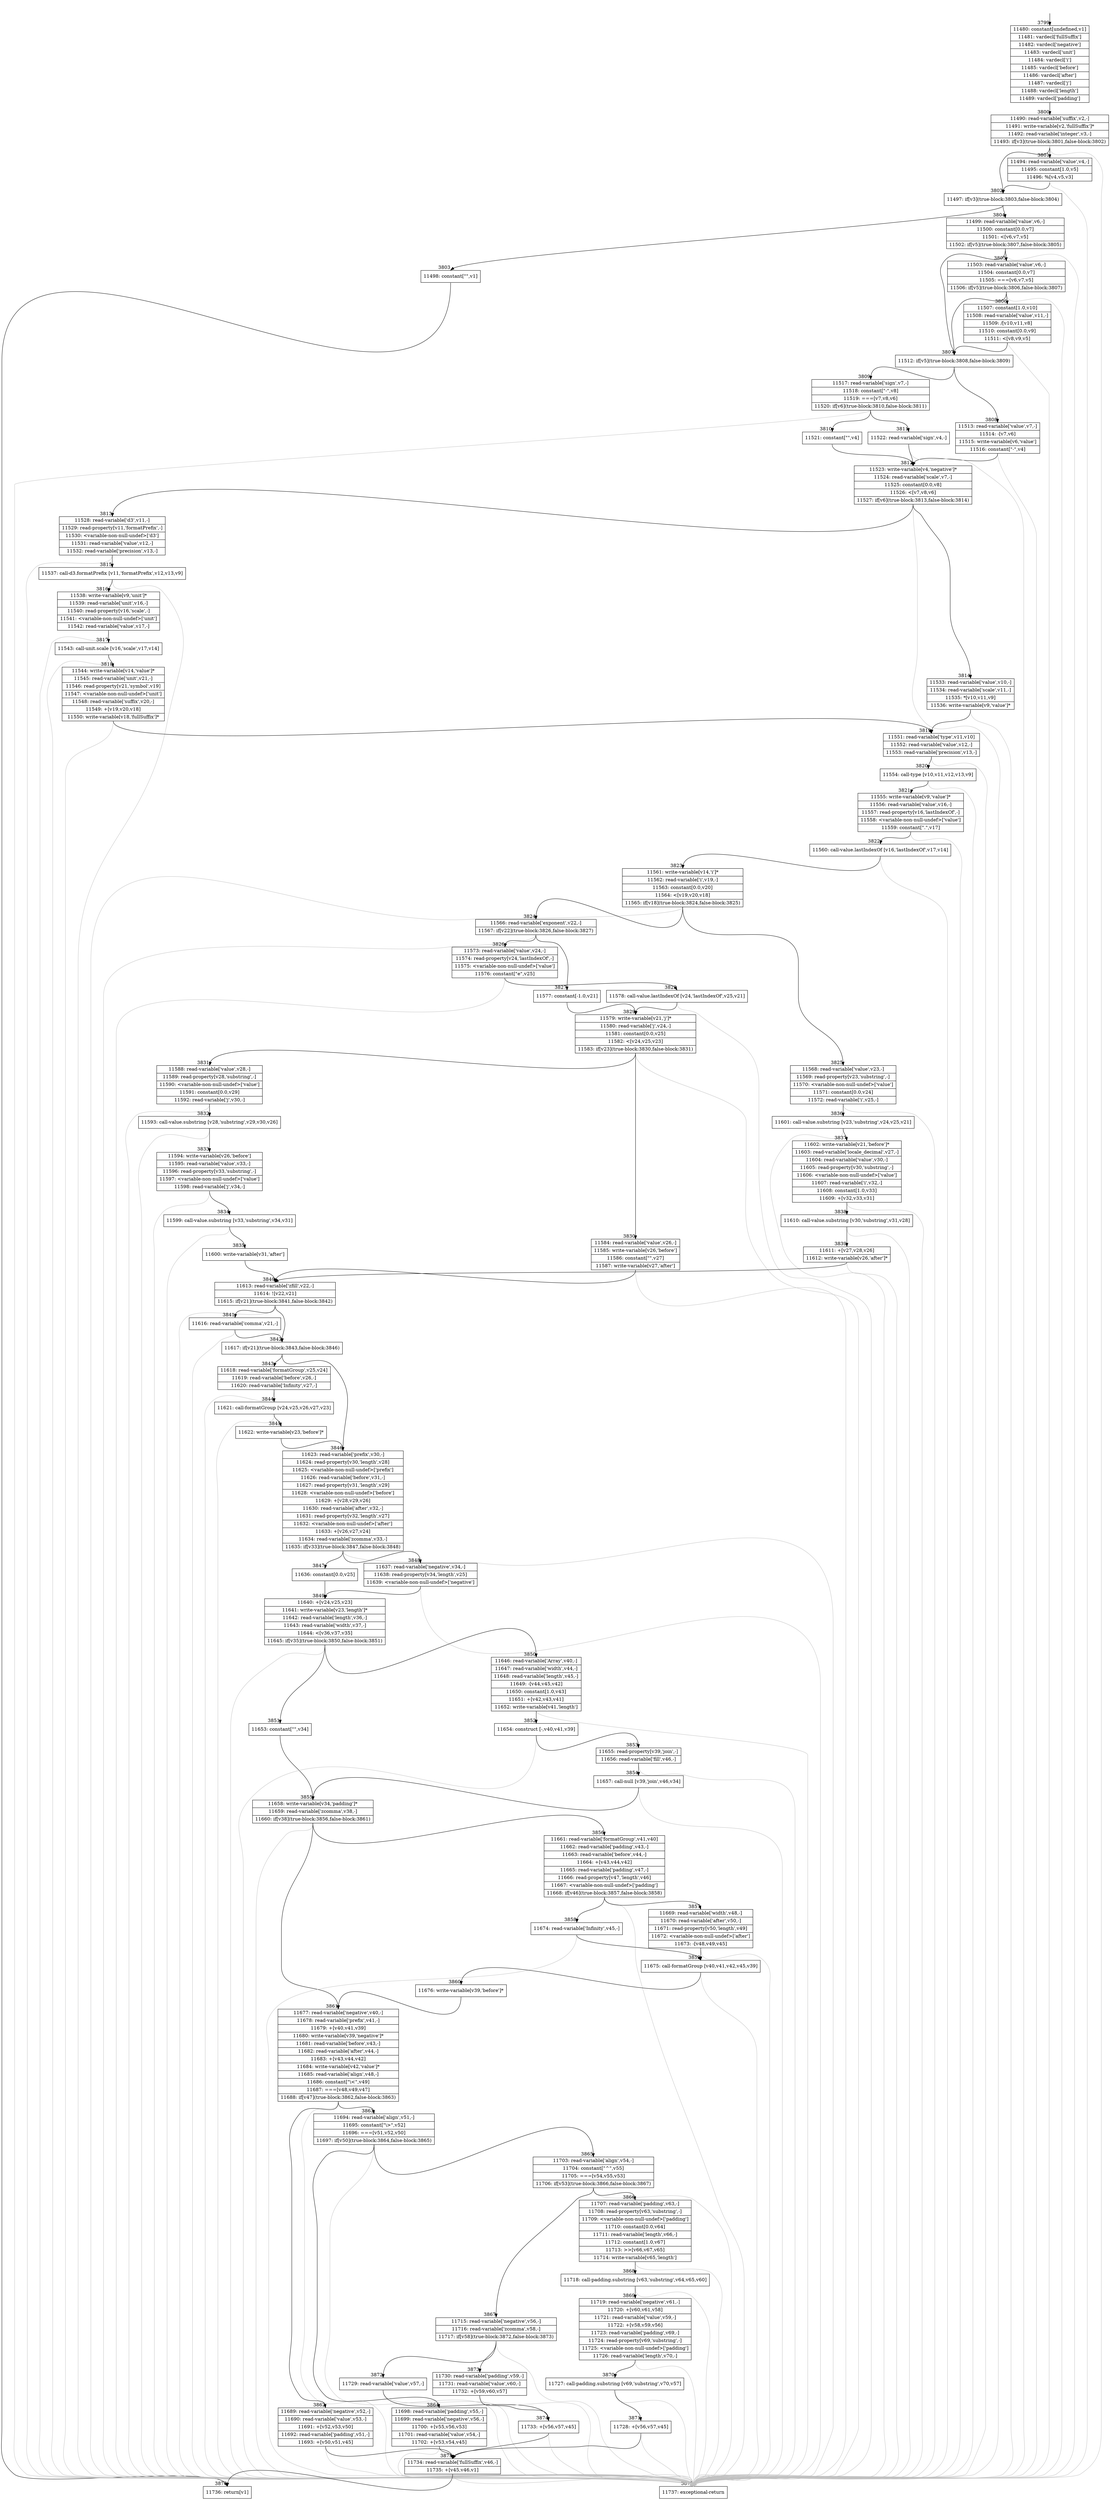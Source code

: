 digraph {
rankdir="TD"
BB_entry350[shape=none,label=""];
BB_entry350 -> BB3799 [tailport=s, headport=n, headlabel="    3799"]
BB3799 [shape=record label="{11480: constant[undefined,v1]|11481: vardecl['fullSuffix']|11482: vardecl['negative']|11483: vardecl['unit']|11484: vardecl['i']|11485: vardecl['before']|11486: vardecl['after']|11487: vardecl['j']|11488: vardecl['length']|11489: vardecl['padding']}" ] 
BB3799 -> BB3800 [tailport=s, headport=n, headlabel="      3800"]
BB3800 [shape=record label="{11490: read-variable['suffix',v2,-]|11491: write-variable[v2,'fullSuffix']*|11492: read-variable['integer',v3,-]|11493: if[v3](true-block:3801,false-block:3802)}" ] 
BB3800 -> BB3802 [tailport=s, headport=n, headlabel="      3802"]
BB3800 -> BB3801 [tailport=s, headport=n, headlabel="      3801"]
BB3800 -> BB3877 [tailport=s, headport=n, color=gray, headlabel="      3877"]
BB3801 [shape=record label="{11494: read-variable['value',v4,-]|11495: constant[1.0,v5]|11496: %[v4,v5,v3]}" ] 
BB3801 -> BB3802 [tailport=s, headport=n]
BB3801 -> BB3877 [tailport=s, headport=n, color=gray]
BB3802 [shape=record label="{11497: if[v3](true-block:3803,false-block:3804)}" ] 
BB3802 -> BB3803 [tailport=s, headport=n, headlabel="      3803"]
BB3802 -> BB3804 [tailport=s, headport=n, headlabel="      3804"]
BB3803 [shape=record label="{11498: constant[\"\",v1]}" ] 
BB3803 -> BB3876 [tailport=s, headport=n, headlabel="      3876"]
BB3804 [shape=record label="{11499: read-variable['value',v6,-]|11500: constant[0.0,v7]|11501: \<[v6,v7,v5]|11502: if[v5](true-block:3807,false-block:3805)}" ] 
BB3804 -> BB3807 [tailport=s, headport=n, headlabel="      3807"]
BB3804 -> BB3805 [tailport=s, headport=n, headlabel="      3805"]
BB3804 -> BB3877 [tailport=s, headport=n, color=gray]
BB3805 [shape=record label="{11503: read-variable['value',v6,-]|11504: constant[0.0,v7]|11505: ===[v6,v7,v5]|11506: if[v5](true-block:3806,false-block:3807)}" ] 
BB3805 -> BB3807 [tailport=s, headport=n]
BB3805 -> BB3806 [tailport=s, headport=n, headlabel="      3806"]
BB3805 -> BB3877 [tailport=s, headport=n, color=gray]
BB3806 [shape=record label="{11507: constant[1.0,v10]|11508: read-variable['value',v11,-]|11509: /[v10,v11,v8]|11510: constant[0.0,v9]|11511: \<[v8,v9,v5]}" ] 
BB3806 -> BB3807 [tailport=s, headport=n]
BB3806 -> BB3877 [tailport=s, headport=n, color=gray]
BB3807 [shape=record label="{11512: if[v5](true-block:3808,false-block:3809)}" ] 
BB3807 -> BB3808 [tailport=s, headport=n, headlabel="      3808"]
BB3807 -> BB3809 [tailport=s, headport=n, headlabel="      3809"]
BB3808 [shape=record label="{11513: read-variable['value',v7,-]|11514: -[v7,v6]|11515: write-variable[v6,'value']|11516: constant[\"-\",v4]}" ] 
BB3808 -> BB3812 [tailport=s, headport=n, headlabel="      3812"]
BB3808 -> BB3877 [tailport=s, headport=n, color=gray]
BB3809 [shape=record label="{11517: read-variable['sign',v7,-]|11518: constant[\"-\",v8]|11519: ===[v7,v8,v6]|11520: if[v6](true-block:3810,false-block:3811)}" ] 
BB3809 -> BB3810 [tailport=s, headport=n, headlabel="      3810"]
BB3809 -> BB3811 [tailport=s, headport=n, headlabel="      3811"]
BB3809 -> BB3877 [tailport=s, headport=n, color=gray]
BB3810 [shape=record label="{11521: constant[\"\",v4]}" ] 
BB3810 -> BB3812 [tailport=s, headport=n]
BB3811 [shape=record label="{11522: read-variable['sign',v4,-]}" ] 
BB3811 -> BB3812 [tailport=s, headport=n]
BB3811 -> BB3877 [tailport=s, headport=n, color=gray]
BB3812 [shape=record label="{11523: write-variable[v4,'negative']*|11524: read-variable['scale',v7,-]|11525: constant[0.0,v8]|11526: \<[v7,v8,v6]|11527: if[v6](true-block:3813,false-block:3814)}" ] 
BB3812 -> BB3813 [tailport=s, headport=n, headlabel="      3813"]
BB3812 -> BB3814 [tailport=s, headport=n, headlabel="      3814"]
BB3812 -> BB3877 [tailport=s, headport=n, color=gray]
BB3813 [shape=record label="{11528: read-variable['d3',v11,-]|11529: read-property[v11,'formatPrefix',-]|11530: \<variable-non-null-undef\>['d3']|11531: read-variable['value',v12,-]|11532: read-variable['precision',v13,-]}" ] 
BB3813 -> BB3815 [tailport=s, headport=n, headlabel="      3815"]
BB3813 -> BB3877 [tailport=s, headport=n, color=gray]
BB3814 [shape=record label="{11533: read-variable['value',v10,-]|11534: read-variable['scale',v11,-]|11535: *[v10,v11,v9]|11536: write-variable[v9,'value']*}" ] 
BB3814 -> BB3819 [tailport=s, headport=n, headlabel="      3819"]
BB3814 -> BB3877 [tailport=s, headport=n, color=gray]
BB3815 [shape=record label="{11537: call-d3.formatPrefix [v11,'formatPrefix',v12,v13,v9]}" ] 
BB3815 -> BB3816 [tailport=s, headport=n, headlabel="      3816"]
BB3815 -> BB3877 [tailport=s, headport=n, color=gray]
BB3816 [shape=record label="{11538: write-variable[v9,'unit']*|11539: read-variable['unit',v16,-]|11540: read-property[v16,'scale',-]|11541: \<variable-non-null-undef\>['unit']|11542: read-variable['value',v17,-]}" ] 
BB3816 -> BB3817 [tailport=s, headport=n, headlabel="      3817"]
BB3816 -> BB3877 [tailport=s, headport=n, color=gray]
BB3817 [shape=record label="{11543: call-unit.scale [v16,'scale',v17,v14]}" ] 
BB3817 -> BB3818 [tailport=s, headport=n, headlabel="      3818"]
BB3817 -> BB3877 [tailport=s, headport=n, color=gray]
BB3818 [shape=record label="{11544: write-variable[v14,'value']*|11545: read-variable['unit',v21,-]|11546: read-property[v21,'symbol',v19]|11547: \<variable-non-null-undef\>['unit']|11548: read-variable['suffix',v20,-]|11549: +[v19,v20,v18]|11550: write-variable[v18,'fullSuffix']*}" ] 
BB3818 -> BB3819 [tailport=s, headport=n]
BB3818 -> BB3877 [tailport=s, headport=n, color=gray]
BB3819 [shape=record label="{11551: read-variable['type',v11,v10]|11552: read-variable['value',v12,-]|11553: read-variable['precision',v13,-]}" ] 
BB3819 -> BB3820 [tailport=s, headport=n, headlabel="      3820"]
BB3819 -> BB3877 [tailport=s, headport=n, color=gray]
BB3820 [shape=record label="{11554: call-type [v10,v11,v12,v13,v9]}" ] 
BB3820 -> BB3821 [tailport=s, headport=n, headlabel="      3821"]
BB3820 -> BB3877 [tailport=s, headport=n, color=gray]
BB3821 [shape=record label="{11555: write-variable[v9,'value']*|11556: read-variable['value',v16,-]|11557: read-property[v16,'lastIndexOf',-]|11558: \<variable-non-null-undef\>['value']|11559: constant[\".\",v17]}" ] 
BB3821 -> BB3822 [tailport=s, headport=n, headlabel="      3822"]
BB3821 -> BB3877 [tailport=s, headport=n, color=gray]
BB3822 [shape=record label="{11560: call-value.lastIndexOf [v16,'lastIndexOf',v17,v14]}" ] 
BB3822 -> BB3823 [tailport=s, headport=n, headlabel="      3823"]
BB3822 -> BB3877 [tailport=s, headport=n, color=gray]
BB3823 [shape=record label="{11561: write-variable[v14,'i']*|11562: read-variable['i',v19,-]|11563: constant[0.0,v20]|11564: \<[v19,v20,v18]|11565: if[v18](true-block:3824,false-block:3825)}" ] 
BB3823 -> BB3824 [tailport=s, headport=n, headlabel="      3824"]
BB3823 -> BB3825 [tailport=s, headport=n, headlabel="      3825"]
BB3823 -> BB3877 [tailport=s, headport=n, color=gray]
BB3824 [shape=record label="{11566: read-variable['exponent',v22,-]|11567: if[v22](true-block:3826,false-block:3827)}" ] 
BB3824 -> BB3826 [tailport=s, headport=n, headlabel="      3826"]
BB3824 -> BB3827 [tailport=s, headport=n, headlabel="      3827"]
BB3824 -> BB3877 [tailport=s, headport=n, color=gray]
BB3825 [shape=record label="{11568: read-variable['value',v23,-]|11569: read-property[v23,'substring',-]|11570: \<variable-non-null-undef\>['value']|11571: constant[0.0,v24]|11572: read-variable['i',v25,-]}" ] 
BB3825 -> BB3836 [tailport=s, headport=n, headlabel="      3836"]
BB3825 -> BB3877 [tailport=s, headport=n, color=gray]
BB3826 [shape=record label="{11573: read-variable['value',v24,-]|11574: read-property[v24,'lastIndexOf',-]|11575: \<variable-non-null-undef\>['value']|11576: constant[\"e\",v25]}" ] 
BB3826 -> BB3828 [tailport=s, headport=n, headlabel="      3828"]
BB3826 -> BB3877 [tailport=s, headport=n, color=gray]
BB3827 [shape=record label="{11577: constant[-1.0,v21]}" ] 
BB3827 -> BB3829 [tailport=s, headport=n, headlabel="      3829"]
BB3828 [shape=record label="{11578: call-value.lastIndexOf [v24,'lastIndexOf',v25,v21]}" ] 
BB3828 -> BB3829 [tailport=s, headport=n]
BB3828 -> BB3877 [tailport=s, headport=n, color=gray]
BB3829 [shape=record label="{11579: write-variable[v21,'j']*|11580: read-variable['j',v24,-]|11581: constant[0.0,v25]|11582: \<[v24,v25,v23]|11583: if[v23](true-block:3830,false-block:3831)}" ] 
BB3829 -> BB3830 [tailport=s, headport=n, headlabel="      3830"]
BB3829 -> BB3831 [tailport=s, headport=n, headlabel="      3831"]
BB3829 -> BB3877 [tailport=s, headport=n, color=gray]
BB3830 [shape=record label="{11584: read-variable['value',v26,-]|11585: write-variable[v26,'before']|11586: constant[\"\",v27]|11587: write-variable[v27,'after']}" ] 
BB3830 -> BB3840 [tailport=s, headport=n, headlabel="      3840"]
BB3830 -> BB3877 [tailport=s, headport=n, color=gray]
BB3831 [shape=record label="{11588: read-variable['value',v28,-]|11589: read-property[v28,'substring',-]|11590: \<variable-non-null-undef\>['value']|11591: constant[0.0,v29]|11592: read-variable['j',v30,-]}" ] 
BB3831 -> BB3832 [tailport=s, headport=n, headlabel="      3832"]
BB3831 -> BB3877 [tailport=s, headport=n, color=gray]
BB3832 [shape=record label="{11593: call-value.substring [v28,'substring',v29,v30,v26]}" ] 
BB3832 -> BB3833 [tailport=s, headport=n, headlabel="      3833"]
BB3832 -> BB3877 [tailport=s, headport=n, color=gray]
BB3833 [shape=record label="{11594: write-variable[v26,'before']|11595: read-variable['value',v33,-]|11596: read-property[v33,'substring',-]|11597: \<variable-non-null-undef\>['value']|11598: read-variable['j',v34,-]}" ] 
BB3833 -> BB3834 [tailport=s, headport=n, headlabel="      3834"]
BB3833 -> BB3877 [tailport=s, headport=n, color=gray]
BB3834 [shape=record label="{11599: call-value.substring [v33,'substring',v34,v31]}" ] 
BB3834 -> BB3835 [tailport=s, headport=n, headlabel="      3835"]
BB3834 -> BB3877 [tailport=s, headport=n, color=gray]
BB3835 [shape=record label="{11600: write-variable[v31,'after']}" ] 
BB3835 -> BB3840 [tailport=s, headport=n]
BB3836 [shape=record label="{11601: call-value.substring [v23,'substring',v24,v25,v21]}" ] 
BB3836 -> BB3837 [tailport=s, headport=n, headlabel="      3837"]
BB3836 -> BB3877 [tailport=s, headport=n, color=gray]
BB3837 [shape=record label="{11602: write-variable[v21,'before']*|11603: read-variable['locale_decimal',v27,-]|11604: read-variable['value',v30,-]|11605: read-property[v30,'substring',-]|11606: \<variable-non-null-undef\>['value']|11607: read-variable['i',v32,-]|11608: constant[1.0,v33]|11609: +[v32,v33,v31]}" ] 
BB3837 -> BB3838 [tailport=s, headport=n, headlabel="      3838"]
BB3837 -> BB3877 [tailport=s, headport=n, color=gray]
BB3838 [shape=record label="{11610: call-value.substring [v30,'substring',v31,v28]}" ] 
BB3838 -> BB3839 [tailport=s, headport=n, headlabel="      3839"]
BB3838 -> BB3877 [tailport=s, headport=n, color=gray]
BB3839 [shape=record label="{11611: +[v27,v28,v26]|11612: write-variable[v26,'after']*}" ] 
BB3839 -> BB3840 [tailport=s, headport=n]
BB3839 -> BB3877 [tailport=s, headport=n, color=gray]
BB3840 [shape=record label="{11613: read-variable['zfill',v22,-]|11614: ![v22,v21]|11615: if[v21](true-block:3841,false-block:3842)}" ] 
BB3840 -> BB3842 [tailport=s, headport=n, headlabel="      3842"]
BB3840 -> BB3841 [tailport=s, headport=n, headlabel="      3841"]
BB3840 -> BB3877 [tailport=s, headport=n, color=gray]
BB3841 [shape=record label="{11616: read-variable['comma',v21,-]}" ] 
BB3841 -> BB3842 [tailport=s, headport=n]
BB3841 -> BB3877 [tailport=s, headport=n, color=gray]
BB3842 [shape=record label="{11617: if[v21](true-block:3843,false-block:3846)}" ] 
BB3842 -> BB3843 [tailport=s, headport=n, headlabel="      3843"]
BB3842 -> BB3846 [tailport=s, headport=n, headlabel="      3846"]
BB3843 [shape=record label="{11618: read-variable['formatGroup',v25,v24]|11619: read-variable['before',v26,-]|11620: read-variable['Infinity',v27,-]}" ] 
BB3843 -> BB3844 [tailport=s, headport=n, headlabel="      3844"]
BB3843 -> BB3877 [tailport=s, headport=n, color=gray]
BB3844 [shape=record label="{11621: call-formatGroup [v24,v25,v26,v27,v23]}" ] 
BB3844 -> BB3845 [tailport=s, headport=n, headlabel="      3845"]
BB3844 -> BB3877 [tailport=s, headport=n, color=gray]
BB3845 [shape=record label="{11622: write-variable[v23,'before']*}" ] 
BB3845 -> BB3846 [tailport=s, headport=n]
BB3846 [shape=record label="{11623: read-variable['prefix',v30,-]|11624: read-property[v30,'length',v28]|11625: \<variable-non-null-undef\>['prefix']|11626: read-variable['before',v31,-]|11627: read-property[v31,'length',v29]|11628: \<variable-non-null-undef\>['before']|11629: +[v28,v29,v26]|11630: read-variable['after',v32,-]|11631: read-property[v32,'length',v27]|11632: \<variable-non-null-undef\>['after']|11633: +[v26,v27,v24]|11634: read-variable['zcomma',v33,-]|11635: if[v33](true-block:3847,false-block:3848)}" ] 
BB3846 -> BB3847 [tailport=s, headport=n, headlabel="      3847"]
BB3846 -> BB3848 [tailport=s, headport=n, headlabel="      3848"]
BB3846 -> BB3877 [tailport=s, headport=n, color=gray]
BB3847 [shape=record label="{11636: constant[0.0,v25]}" ] 
BB3847 -> BB3849 [tailport=s, headport=n, headlabel="      3849"]
BB3848 [shape=record label="{11637: read-variable['negative',v34,-]|11638: read-property[v34,'length',v25]|11639: \<variable-non-null-undef\>['negative']}" ] 
BB3848 -> BB3849 [tailport=s, headport=n]
BB3848 -> BB3877 [tailport=s, headport=n, color=gray]
BB3849 [shape=record label="{11640: +[v24,v25,v23]|11641: write-variable[v23,'length']*|11642: read-variable['length',v36,-]|11643: read-variable['width',v37,-]|11644: \<[v36,v37,v35]|11645: if[v35](true-block:3850,false-block:3851)}" ] 
BB3849 -> BB3850 [tailport=s, headport=n, headlabel="      3850"]
BB3849 -> BB3851 [tailport=s, headport=n, headlabel="      3851"]
BB3849 -> BB3877 [tailport=s, headport=n, color=gray]
BB3850 [shape=record label="{11646: read-variable['Array',v40,-]|11647: read-variable['width',v44,-]|11648: read-variable['length',v45,-]|11649: -[v44,v45,v42]|11650: constant[1.0,v43]|11651: +[v42,v43,v41]|11652: write-variable[v41,'length']}" ] 
BB3850 -> BB3852 [tailport=s, headport=n, headlabel="      3852"]
BB3850 -> BB3877 [tailport=s, headport=n, color=gray]
BB3851 [shape=record label="{11653: constant[\"\",v34]}" ] 
BB3851 -> BB3855 [tailport=s, headport=n, headlabel="      3855"]
BB3852 [shape=record label="{11654: construct [-,v40,v41,v39]}" ] 
BB3852 -> BB3853 [tailport=s, headport=n, headlabel="      3853"]
BB3852 -> BB3877 [tailport=s, headport=n, color=gray]
BB3853 [shape=record label="{11655: read-property[v39,'join',-]|11656: read-variable['fill',v46,-]}" ] 
BB3853 -> BB3854 [tailport=s, headport=n, headlabel="      3854"]
BB3853 -> BB3877 [tailport=s, headport=n, color=gray]
BB3854 [shape=record label="{11657: call-null [v39,'join',v46,v34]}" ] 
BB3854 -> BB3855 [tailport=s, headport=n]
BB3854 -> BB3877 [tailport=s, headport=n, color=gray]
BB3855 [shape=record label="{11658: write-variable[v34,'padding']*|11659: read-variable['zcomma',v38,-]|11660: if[v38](true-block:3856,false-block:3861)}" ] 
BB3855 -> BB3856 [tailport=s, headport=n, headlabel="      3856"]
BB3855 -> BB3861 [tailport=s, headport=n, headlabel="      3861"]
BB3855 -> BB3877 [tailport=s, headport=n, color=gray]
BB3856 [shape=record label="{11661: read-variable['formatGroup',v41,v40]|11662: read-variable['padding',v43,-]|11663: read-variable['before',v44,-]|11664: +[v43,v44,v42]|11665: read-variable['padding',v47,-]|11666: read-property[v47,'length',v46]|11667: \<variable-non-null-undef\>['padding']|11668: if[v46](true-block:3857,false-block:3858)}" ] 
BB3856 -> BB3857 [tailport=s, headport=n, headlabel="      3857"]
BB3856 -> BB3858 [tailport=s, headport=n, headlabel="      3858"]
BB3856 -> BB3877 [tailport=s, headport=n, color=gray]
BB3857 [shape=record label="{11669: read-variable['width',v48,-]|11670: read-variable['after',v50,-]|11671: read-property[v50,'length',v49]|11672: \<variable-non-null-undef\>['after']|11673: -[v48,v49,v45]}" ] 
BB3857 -> BB3859 [tailport=s, headport=n, headlabel="      3859"]
BB3857 -> BB3877 [tailport=s, headport=n, color=gray]
BB3858 [shape=record label="{11674: read-variable['Infinity',v45,-]}" ] 
BB3858 -> BB3859 [tailport=s, headport=n]
BB3858 -> BB3877 [tailport=s, headport=n, color=gray]
BB3859 [shape=record label="{11675: call-formatGroup [v40,v41,v42,v45,v39]}" ] 
BB3859 -> BB3860 [tailport=s, headport=n, headlabel="      3860"]
BB3859 -> BB3877 [tailport=s, headport=n, color=gray]
BB3860 [shape=record label="{11676: write-variable[v39,'before']*}" ] 
BB3860 -> BB3861 [tailport=s, headport=n]
BB3861 [shape=record label="{11677: read-variable['negative',v40,-]|11678: read-variable['prefix',v41,-]|11679: +[v40,v41,v39]|11680: write-variable[v39,'negative']*|11681: read-variable['before',v43,-]|11682: read-variable['after',v44,-]|11683: +[v43,v44,v42]|11684: write-variable[v42,'value']*|11685: read-variable['align',v48,-]|11686: constant[\"\\\<\",v49]|11687: ===[v48,v49,v47]|11688: if[v47](true-block:3862,false-block:3863)}" ] 
BB3861 -> BB3862 [tailport=s, headport=n, headlabel="      3862"]
BB3861 -> BB3863 [tailport=s, headport=n, headlabel="      3863"]
BB3861 -> BB3877 [tailport=s, headport=n, color=gray]
BB3862 [shape=record label="{11689: read-variable['negative',v52,-]|11690: read-variable['value',v53,-]|11691: +[v52,v53,v50]|11692: read-variable['padding',v51,-]|11693: +[v50,v51,v45]}" ] 
BB3862 -> BB3875 [tailport=s, headport=n, headlabel="      3875"]
BB3862 -> BB3877 [tailport=s, headport=n, color=gray]
BB3863 [shape=record label="{11694: read-variable['align',v51,-]|11695: constant[\"\\\>\",v52]|11696: ===[v51,v52,v50]|11697: if[v50](true-block:3864,false-block:3865)}" ] 
BB3863 -> BB3864 [tailport=s, headport=n, headlabel="      3864"]
BB3863 -> BB3865 [tailport=s, headport=n, headlabel="      3865"]
BB3863 -> BB3877 [tailport=s, headport=n, color=gray]
BB3864 [shape=record label="{11698: read-variable['padding',v55,-]|11699: read-variable['negative',v56,-]|11700: +[v55,v56,v53]|11701: read-variable['value',v54,-]|11702: +[v53,v54,v45]}" ] 
BB3864 -> BB3875 [tailport=s, headport=n]
BB3864 -> BB3877 [tailport=s, headport=n, color=gray]
BB3865 [shape=record label="{11703: read-variable['align',v54,-]|11704: constant[\"^\",v55]|11705: ===[v54,v55,v53]|11706: if[v53](true-block:3866,false-block:3867)}" ] 
BB3865 -> BB3866 [tailport=s, headport=n, headlabel="      3866"]
BB3865 -> BB3867 [tailport=s, headport=n, headlabel="      3867"]
BB3865 -> BB3877 [tailport=s, headport=n, color=gray]
BB3866 [shape=record label="{11707: read-variable['padding',v63,-]|11708: read-property[v63,'substring',-]|11709: \<variable-non-null-undef\>['padding']|11710: constant[0.0,v64]|11711: read-variable['length',v66,-]|11712: constant[1.0,v67]|11713: \>\>[v66,v67,v65]|11714: write-variable[v65,'length']}" ] 
BB3866 -> BB3868 [tailport=s, headport=n, headlabel="      3868"]
BB3866 -> BB3877 [tailport=s, headport=n, color=gray]
BB3867 [shape=record label="{11715: read-variable['negative',v56,-]|11716: read-variable['zcomma',v58,-]|11717: if[v58](true-block:3872,false-block:3873)}" ] 
BB3867 -> BB3872 [tailport=s, headport=n, headlabel="      3872"]
BB3867 -> BB3873 [tailport=s, headport=n, headlabel="      3873"]
BB3867 -> BB3877 [tailport=s, headport=n, color=gray]
BB3868 [shape=record label="{11718: call-padding.substring [v63,'substring',v64,v65,v60]}" ] 
BB3868 -> BB3869 [tailport=s, headport=n, headlabel="      3869"]
BB3868 -> BB3877 [tailport=s, headport=n, color=gray]
BB3869 [shape=record label="{11719: read-variable['negative',v61,-]|11720: +[v60,v61,v58]|11721: read-variable['value',v59,-]|11722: +[v58,v59,v56]|11723: read-variable['padding',v69,-]|11724: read-property[v69,'substring',-]|11725: \<variable-non-null-undef\>['padding']|11726: read-variable['length',v70,-]}" ] 
BB3869 -> BB3870 [tailport=s, headport=n, headlabel="      3870"]
BB3869 -> BB3877 [tailport=s, headport=n, color=gray]
BB3870 [shape=record label="{11727: call-padding.substring [v69,'substring',v70,v57]}" ] 
BB3870 -> BB3871 [tailport=s, headport=n, headlabel="      3871"]
BB3870 -> BB3877 [tailport=s, headport=n, color=gray]
BB3871 [shape=record label="{11728: +[v56,v57,v45]}" ] 
BB3871 -> BB3875 [tailport=s, headport=n]
BB3871 -> BB3877 [tailport=s, headport=n, color=gray]
BB3872 [shape=record label="{11729: read-variable['value',v57,-]}" ] 
BB3872 -> BB3874 [tailport=s, headport=n, headlabel="      3874"]
BB3872 -> BB3877 [tailport=s, headport=n, color=gray]
BB3873 [shape=record label="{11730: read-variable['padding',v59,-]|11731: read-variable['value',v60,-]|11732: +[v59,v60,v57]}" ] 
BB3873 -> BB3874 [tailport=s, headport=n]
BB3873 -> BB3877 [tailport=s, headport=n, color=gray]
BB3874 [shape=record label="{11733: +[v56,v57,v45]}" ] 
BB3874 -> BB3875 [tailport=s, headport=n]
BB3874 -> BB3877 [tailport=s, headport=n, color=gray]
BB3875 [shape=record label="{11734: read-variable['fullSuffix',v46,-]|11735: +[v45,v46,v1]}" ] 
BB3875 -> BB3876 [tailport=s, headport=n]
BB3875 -> BB3877 [tailport=s, headport=n, color=gray]
BB3876 [shape=record label="{11736: return[v1]}" ] 
BB3877 [shape=record label="{11737: exceptional-return}" ] 
//#$~ 2293
}
